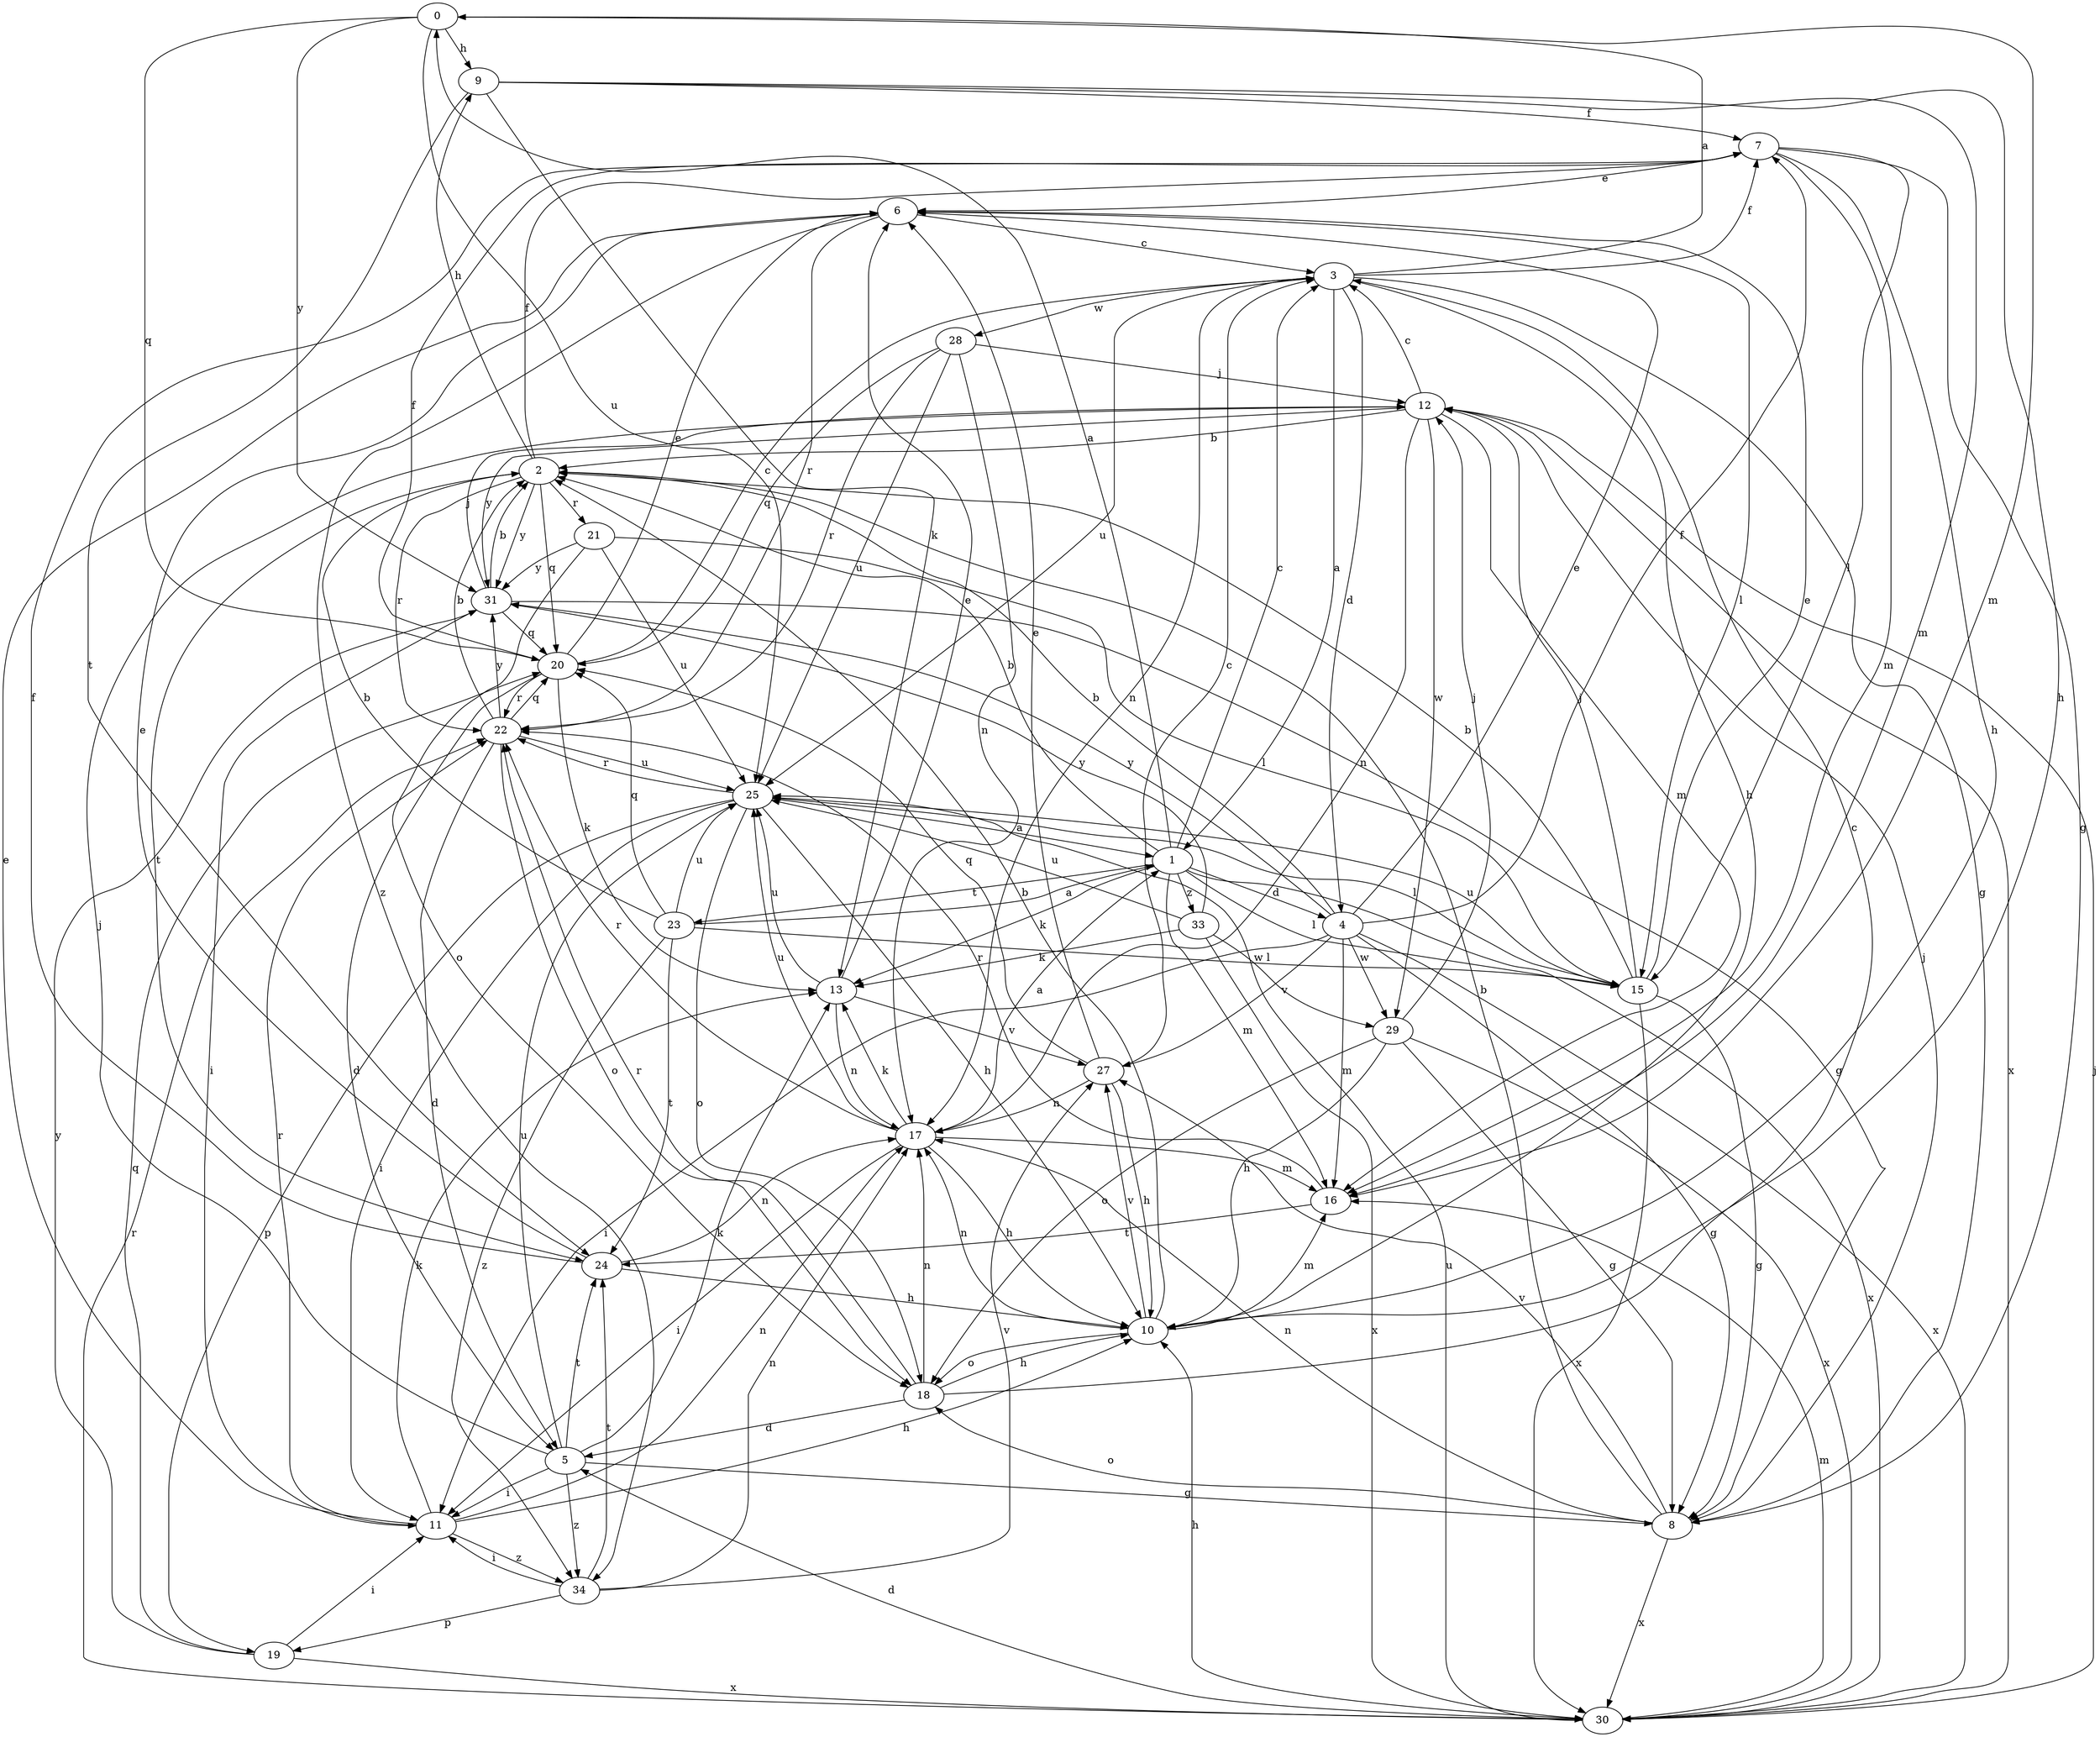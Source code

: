 strict digraph  {
0;
1;
2;
3;
4;
5;
6;
7;
8;
9;
10;
11;
12;
13;
15;
16;
17;
18;
19;
20;
21;
22;
23;
24;
25;
27;
28;
29;
30;
31;
33;
34;
0 -> 9  [label=h];
0 -> 16  [label=m];
0 -> 20  [label=q];
0 -> 25  [label=u];
0 -> 31  [label=y];
1 -> 0  [label=a];
1 -> 2  [label=b];
1 -> 3  [label=c];
1 -> 4  [label=d];
1 -> 13  [label=k];
1 -> 15  [label=l];
1 -> 16  [label=m];
1 -> 23  [label=t];
1 -> 30  [label=x];
1 -> 33  [label=z];
2 -> 7  [label=f];
2 -> 9  [label=h];
2 -> 20  [label=q];
2 -> 21  [label=r];
2 -> 22  [label=r];
2 -> 24  [label=t];
2 -> 31  [label=y];
3 -> 0  [label=a];
3 -> 1  [label=a];
3 -> 4  [label=d];
3 -> 7  [label=f];
3 -> 8  [label=g];
3 -> 10  [label=h];
3 -> 17  [label=n];
3 -> 25  [label=u];
3 -> 28  [label=w];
4 -> 2  [label=b];
4 -> 6  [label=e];
4 -> 7  [label=f];
4 -> 8  [label=g];
4 -> 11  [label=i];
4 -> 16  [label=m];
4 -> 27  [label=v];
4 -> 29  [label=w];
4 -> 30  [label=x];
4 -> 31  [label=y];
5 -> 8  [label=g];
5 -> 11  [label=i];
5 -> 12  [label=j];
5 -> 13  [label=k];
5 -> 24  [label=t];
5 -> 25  [label=u];
5 -> 34  [label=z];
6 -> 3  [label=c];
6 -> 15  [label=l];
6 -> 22  [label=r];
6 -> 34  [label=z];
7 -> 6  [label=e];
7 -> 8  [label=g];
7 -> 10  [label=h];
7 -> 15  [label=l];
7 -> 16  [label=m];
8 -> 2  [label=b];
8 -> 12  [label=j];
8 -> 17  [label=n];
8 -> 18  [label=o];
8 -> 27  [label=v];
8 -> 30  [label=x];
9 -> 7  [label=f];
9 -> 10  [label=h];
9 -> 13  [label=k];
9 -> 16  [label=m];
9 -> 24  [label=t];
10 -> 2  [label=b];
10 -> 16  [label=m];
10 -> 17  [label=n];
10 -> 18  [label=o];
10 -> 27  [label=v];
11 -> 6  [label=e];
11 -> 10  [label=h];
11 -> 13  [label=k];
11 -> 17  [label=n];
11 -> 22  [label=r];
11 -> 34  [label=z];
12 -> 2  [label=b];
12 -> 3  [label=c];
12 -> 16  [label=m];
12 -> 17  [label=n];
12 -> 29  [label=w];
12 -> 30  [label=x];
12 -> 31  [label=y];
13 -> 6  [label=e];
13 -> 17  [label=n];
13 -> 25  [label=u];
13 -> 27  [label=v];
15 -> 2  [label=b];
15 -> 6  [label=e];
15 -> 8  [label=g];
15 -> 12  [label=j];
15 -> 25  [label=u];
15 -> 30  [label=x];
16 -> 22  [label=r];
16 -> 24  [label=t];
17 -> 1  [label=a];
17 -> 10  [label=h];
17 -> 11  [label=i];
17 -> 13  [label=k];
17 -> 16  [label=m];
17 -> 22  [label=r];
17 -> 25  [label=u];
18 -> 3  [label=c];
18 -> 5  [label=d];
18 -> 10  [label=h];
18 -> 17  [label=n];
18 -> 22  [label=r];
19 -> 11  [label=i];
19 -> 20  [label=q];
19 -> 30  [label=x];
19 -> 31  [label=y];
20 -> 3  [label=c];
20 -> 5  [label=d];
20 -> 6  [label=e];
20 -> 7  [label=f];
20 -> 13  [label=k];
20 -> 22  [label=r];
21 -> 15  [label=l];
21 -> 18  [label=o];
21 -> 25  [label=u];
21 -> 31  [label=y];
22 -> 2  [label=b];
22 -> 5  [label=d];
22 -> 18  [label=o];
22 -> 20  [label=q];
22 -> 25  [label=u];
22 -> 31  [label=y];
23 -> 1  [label=a];
23 -> 2  [label=b];
23 -> 15  [label=l];
23 -> 20  [label=q];
23 -> 24  [label=t];
23 -> 25  [label=u];
23 -> 34  [label=z];
24 -> 6  [label=e];
24 -> 7  [label=f];
24 -> 10  [label=h];
24 -> 17  [label=n];
25 -> 1  [label=a];
25 -> 10  [label=h];
25 -> 11  [label=i];
25 -> 15  [label=l];
25 -> 18  [label=o];
25 -> 19  [label=p];
25 -> 22  [label=r];
27 -> 3  [label=c];
27 -> 6  [label=e];
27 -> 10  [label=h];
27 -> 17  [label=n];
27 -> 20  [label=q];
28 -> 12  [label=j];
28 -> 17  [label=n];
28 -> 20  [label=q];
28 -> 22  [label=r];
28 -> 25  [label=u];
29 -> 8  [label=g];
29 -> 10  [label=h];
29 -> 12  [label=j];
29 -> 18  [label=o];
29 -> 30  [label=x];
30 -> 5  [label=d];
30 -> 10  [label=h];
30 -> 12  [label=j];
30 -> 16  [label=m];
30 -> 22  [label=r];
30 -> 25  [label=u];
31 -> 2  [label=b];
31 -> 8  [label=g];
31 -> 11  [label=i];
31 -> 12  [label=j];
31 -> 20  [label=q];
33 -> 13  [label=k];
33 -> 25  [label=u];
33 -> 29  [label=w];
33 -> 30  [label=x];
33 -> 31  [label=y];
34 -> 11  [label=i];
34 -> 17  [label=n];
34 -> 19  [label=p];
34 -> 24  [label=t];
34 -> 27  [label=v];
}
